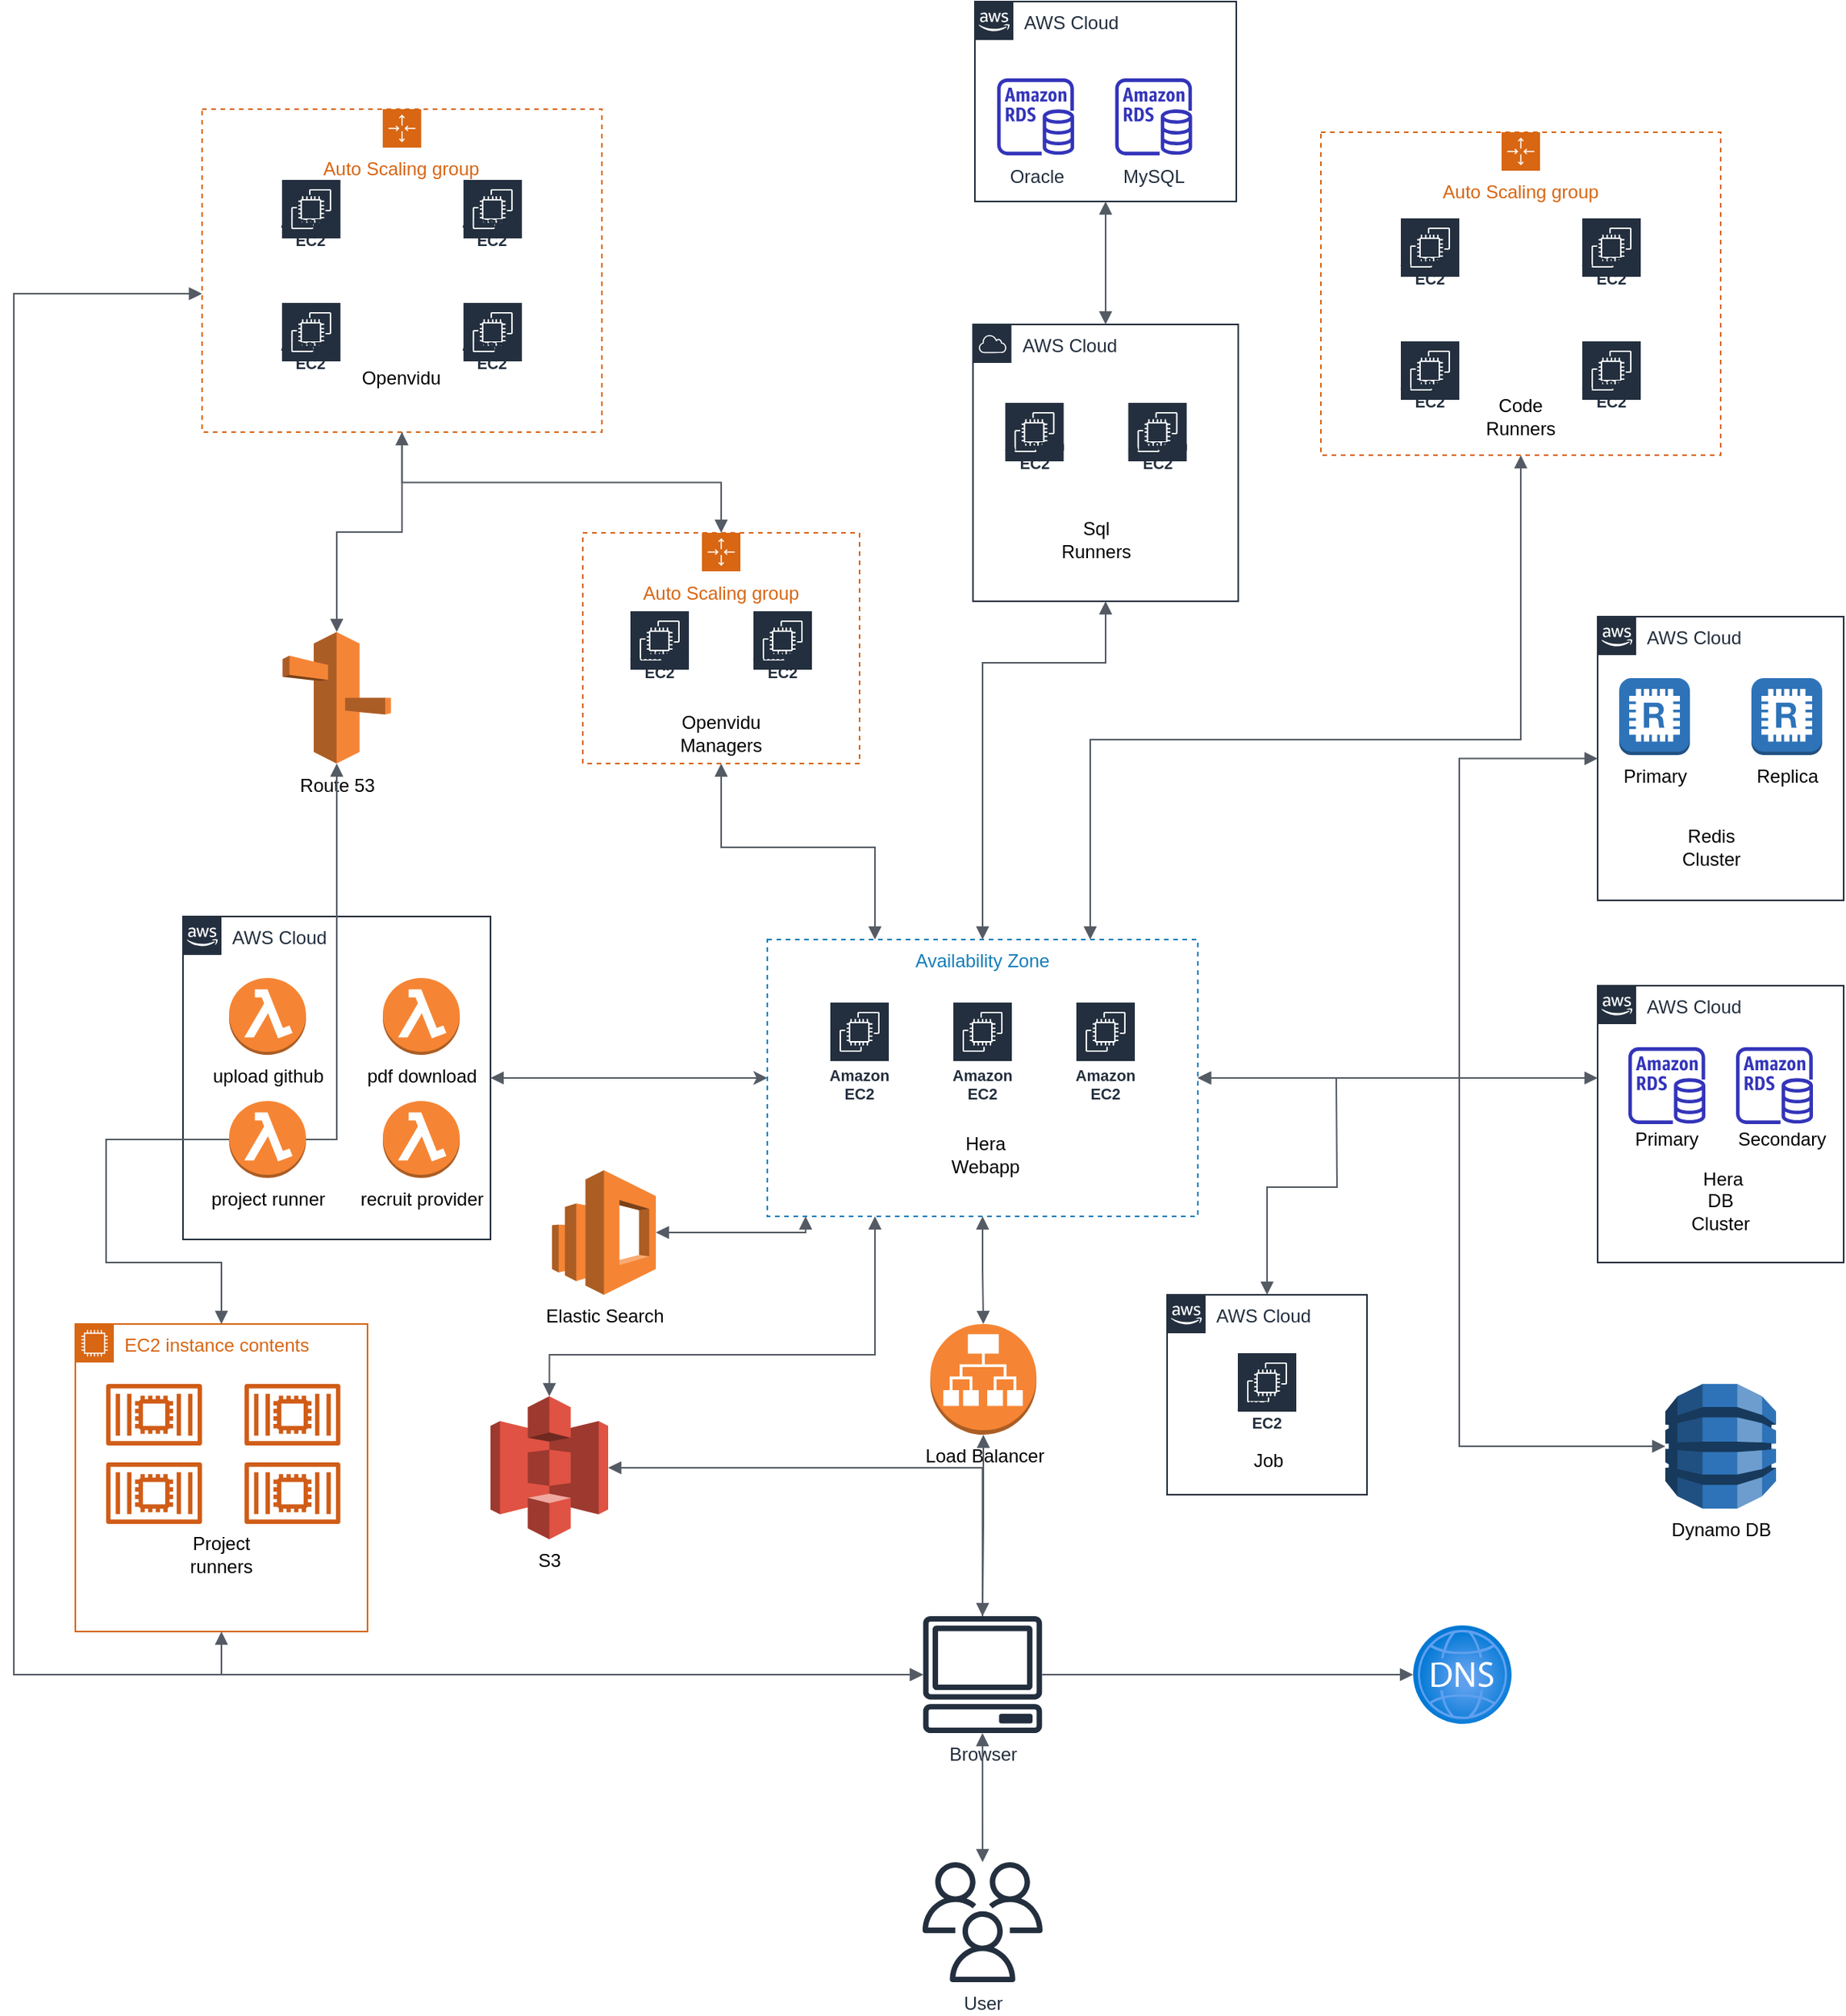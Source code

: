 <mxfile version="14.7.1" type="github">
  <diagram id="JcmjASRz75-bAb18qg5r" name="Page-1">
    <mxGraphModel dx="2062" dy="2631" grid="1" gridSize="10" guides="1" tooltips="1" connect="1" arrows="1" fold="1" page="1" pageScale="1" pageWidth="1500" pageHeight="1500" math="0" shadow="0">
      <root>
        <mxCell id="0" />
        <mxCell id="1" parent="0" />
        <mxCell id="aAPljOlNAcq2i1-3XsYK-1" value="User" style="outlineConnect=0;fontColor=#232F3E;gradientColor=none;fillColor=#232F3E;strokeColor=none;dashed=0;verticalLabelPosition=bottom;verticalAlign=top;align=center;html=1;fontSize=12;fontStyle=0;aspect=fixed;pointerEvents=1;shape=mxgraph.aws4.users;" parent="1" vertex="1">
          <mxGeometry x="681" y="-130" width="78" height="78" as="geometry" />
        </mxCell>
        <mxCell id="aAPljOlNAcq2i1-3XsYK-2" value="Browser" style="outlineConnect=0;fontColor=#232F3E;gradientColor=none;fillColor=#232F3E;strokeColor=none;dashed=0;verticalLabelPosition=bottom;verticalAlign=top;align=center;html=1;fontSize=12;fontStyle=0;aspect=fixed;pointerEvents=1;shape=mxgraph.aws4.client;" parent="1" vertex="1">
          <mxGeometry x="681" y="-290" width="78" height="76" as="geometry" />
        </mxCell>
        <mxCell id="aAPljOlNAcq2i1-3XsYK-3" value="" style="edgeStyle=orthogonalEdgeStyle;html=1;endArrow=block;elbow=vertical;startArrow=block;startFill=1;endFill=1;strokeColor=#545B64;rounded=0;" parent="1" source="aAPljOlNAcq2i1-3XsYK-2" target="aAPljOlNAcq2i1-3XsYK-1" edge="1">
          <mxGeometry width="100" relative="1" as="geometry">
            <mxPoint x="970" y="-520" as="sourcePoint" />
            <mxPoint x="720" y="-140" as="targetPoint" />
          </mxGeometry>
        </mxCell>
        <mxCell id="aAPljOlNAcq2i1-3XsYK-4" value="" style="aspect=fixed;html=1;points=[];align=center;image;fontSize=12;image=img/lib/azure2/networking/DNS_Zones.svg;" parent="1" vertex="1">
          <mxGeometry x="1000" y="-284" width="64" height="64" as="geometry" />
        </mxCell>
        <mxCell id="aAPljOlNAcq2i1-3XsYK-6" value="" style="edgeStyle=orthogonalEdgeStyle;html=1;endArrow=block;elbow=vertical;startArrow=none;startFill=0;endFill=1;strokeColor=#545B64;rounded=0;" parent="1" source="aAPljOlNAcq2i1-3XsYK-2" edge="1">
          <mxGeometry width="100" relative="1" as="geometry">
            <mxPoint x="970" y="-520" as="sourcePoint" />
            <mxPoint x="1000" y="-252" as="targetPoint" />
          </mxGeometry>
        </mxCell>
        <mxCell id="aAPljOlNAcq2i1-3XsYK-7" value="Load Balancer" style="outlineConnect=0;dashed=0;verticalLabelPosition=bottom;verticalAlign=top;align=center;html=1;shape=mxgraph.aws3.application_load_balancer;fillColor=#F58534;gradientColor=none;" parent="1" vertex="1">
          <mxGeometry x="686" y="-480" width="69" height="72" as="geometry" />
        </mxCell>
        <mxCell id="aAPljOlNAcq2i1-3XsYK-8" value="" style="edgeStyle=orthogonalEdgeStyle;html=1;endArrow=block;elbow=vertical;startArrow=block;startFill=1;endFill=1;strokeColor=#545B64;rounded=0;exitX=0.5;exitY=1;exitDx=0;exitDy=0;exitPerimeter=0;" parent="1" source="aAPljOlNAcq2i1-3XsYK-7" target="aAPljOlNAcq2i1-3XsYK-2" edge="1">
          <mxGeometry width="100" relative="1" as="geometry">
            <mxPoint x="970" y="-520" as="sourcePoint" />
            <mxPoint x="1070" y="-520" as="targetPoint" />
          </mxGeometry>
        </mxCell>
        <mxCell id="aAPljOlNAcq2i1-3XsYK-9" value="S3" style="outlineConnect=0;dashed=0;verticalLabelPosition=bottom;verticalAlign=top;align=center;html=1;shape=mxgraph.aws3.s3;fillColor=#E05243;gradientColor=none;" parent="1" vertex="1">
          <mxGeometry x="400" y="-433" width="76.5" height="93" as="geometry" />
        </mxCell>
        <mxCell id="aAPljOlNAcq2i1-3XsYK-12" value="Amazon EC2" style="outlineConnect=0;fontColor=#232F3E;gradientColor=none;strokeColor=#ffffff;fillColor=#232F3E;dashed=0;verticalLabelPosition=middle;verticalAlign=bottom;align=center;html=1;whiteSpace=wrap;fontSize=10;fontStyle=1;spacing=3;shape=mxgraph.aws4.productIcon;prIcon=mxgraph.aws4.ec2;" parent="1" vertex="1">
          <mxGeometry x="620" y="-690" width="40" height="70" as="geometry" />
        </mxCell>
        <mxCell id="aAPljOlNAcq2i1-3XsYK-13" value="Amazon EC2" style="outlineConnect=0;fontColor=#232F3E;gradientColor=none;strokeColor=#ffffff;fillColor=#232F3E;dashed=0;verticalLabelPosition=middle;verticalAlign=bottom;align=center;html=1;whiteSpace=wrap;fontSize=10;fontStyle=1;spacing=3;shape=mxgraph.aws4.productIcon;prIcon=mxgraph.aws4.ec2;" parent="1" vertex="1">
          <mxGeometry x="700" y="-690" width="40" height="70" as="geometry" />
        </mxCell>
        <mxCell id="aAPljOlNAcq2i1-3XsYK-14" value="Amazon EC2" style="outlineConnect=0;fontColor=#232F3E;gradientColor=none;strokeColor=#ffffff;fillColor=#232F3E;dashed=0;verticalLabelPosition=middle;verticalAlign=bottom;align=center;html=1;whiteSpace=wrap;fontSize=10;fontStyle=1;spacing=3;shape=mxgraph.aws4.productIcon;prIcon=mxgraph.aws4.ec2;" parent="1" vertex="1">
          <mxGeometry x="780" y="-690" width="40" height="70" as="geometry" />
        </mxCell>
        <mxCell id="aAPljOlNAcq2i1-3XsYK-15" value="Hera Webapp" style="text;html=1;strokeColor=none;fillColor=none;align=center;verticalAlign=middle;whiteSpace=wrap;rounded=0;" parent="1" vertex="1">
          <mxGeometry x="689" y="-600" width="66" height="20" as="geometry" />
        </mxCell>
        <mxCell id="aAPljOlNAcq2i1-3XsYK-17" value="Availability Zone" style="fillColor=none;strokeColor=#147EBA;dashed=1;verticalAlign=top;fontStyle=0;fontColor=#147EBA;" parent="1" vertex="1">
          <mxGeometry x="580" y="-730" width="280" height="180" as="geometry" />
        </mxCell>
        <mxCell id="aAPljOlNAcq2i1-3XsYK-18" value="" style="edgeStyle=orthogonalEdgeStyle;html=1;endArrow=block;elbow=vertical;startArrow=block;startFill=1;endFill=1;strokeColor=#545B64;rounded=0;exitX=0.5;exitY=1;exitDx=0;exitDy=0;entryX=0.5;entryY=0;entryDx=0;entryDy=0;entryPerimeter=0;" parent="1" source="aAPljOlNAcq2i1-3XsYK-17" target="aAPljOlNAcq2i1-3XsYK-7" edge="1">
          <mxGeometry width="100" relative="1" as="geometry">
            <mxPoint x="970" y="-530" as="sourcePoint" />
            <mxPoint x="720" y="-490" as="targetPoint" />
            <Array as="points" />
          </mxGeometry>
        </mxCell>
        <mxCell id="aAPljOlNAcq2i1-3XsYK-23" value="AWS Cloud" style="points=[[0,0],[0.25,0],[0.5,0],[0.75,0],[1,0],[1,0.25],[1,0.5],[1,0.75],[1,1],[0.75,1],[0.5,1],[0.25,1],[0,1],[0,0.75],[0,0.5],[0,0.25]];outlineConnect=0;gradientColor=none;html=1;whiteSpace=wrap;fontSize=12;fontStyle=0;shape=mxgraph.aws4.group;grIcon=mxgraph.aws4.group_aws_cloud_alt;strokeColor=#232F3E;fillColor=none;verticalAlign=top;align=left;spacingLeft=30;fontColor=#232F3E;dashed=0;" parent="1" vertex="1">
          <mxGeometry x="1120" y="-700" width="160" height="180" as="geometry" />
        </mxCell>
        <mxCell id="aAPljOlNAcq2i1-3XsYK-24" value="" style="outlineConnect=0;fontColor=#232F3E;gradientColor=none;fillColor=#3334B9;strokeColor=none;dashed=0;verticalLabelPosition=bottom;verticalAlign=top;align=center;html=1;fontSize=12;fontStyle=0;aspect=fixed;pointerEvents=1;shape=mxgraph.aws4.rds_instance;" parent="1" vertex="1">
          <mxGeometry x="1140" y="-660" width="50" height="50" as="geometry" />
        </mxCell>
        <mxCell id="aAPljOlNAcq2i1-3XsYK-25" value="" style="outlineConnect=0;fontColor=#232F3E;gradientColor=none;fillColor=#3334B9;strokeColor=none;dashed=0;verticalLabelPosition=bottom;verticalAlign=top;align=center;html=1;fontSize=12;fontStyle=0;aspect=fixed;pointerEvents=1;shape=mxgraph.aws4.rds_instance;" parent="1" vertex="1">
          <mxGeometry x="1210" y="-660" width="50" height="50" as="geometry" />
        </mxCell>
        <mxCell id="aAPljOlNAcq2i1-3XsYK-26" value="Primary" style="text;html=1;strokeColor=none;fillColor=none;align=center;verticalAlign=middle;whiteSpace=wrap;rounded=0;" parent="1" vertex="1">
          <mxGeometry x="1145" y="-610" width="40" height="20" as="geometry" />
        </mxCell>
        <mxCell id="aAPljOlNAcq2i1-3XsYK-27" value="Secondary" style="text;html=1;strokeColor=none;fillColor=none;align=center;verticalAlign=middle;whiteSpace=wrap;rounded=0;" parent="1" vertex="1">
          <mxGeometry x="1220" y="-610" width="40" height="20" as="geometry" />
        </mxCell>
        <mxCell id="aAPljOlNAcq2i1-3XsYK-29" value="&amp;nbsp;Hera DB Cluster" style="text;html=1;strokeColor=none;fillColor=none;align=center;verticalAlign=middle;whiteSpace=wrap;rounded=0;" parent="1" vertex="1">
          <mxGeometry x="1180" y="-570" width="40" height="20" as="geometry" />
        </mxCell>
        <mxCell id="aAPljOlNAcq2i1-3XsYK-30" value="Elastic Search" style="outlineConnect=0;dashed=0;verticalLabelPosition=bottom;verticalAlign=top;align=center;html=1;shape=mxgraph.aws3.elasticsearch_service;fillColor=#F58534;gradientColor=none;" parent="1" vertex="1">
          <mxGeometry x="440" y="-580" width="67.5" height="81" as="geometry" />
        </mxCell>
        <mxCell id="aAPljOlNAcq2i1-3XsYK-31" value="" style="edgeStyle=orthogonalEdgeStyle;html=1;endArrow=block;elbow=vertical;startArrow=block;startFill=1;endFill=1;strokeColor=#545B64;rounded=0;exitX=1;exitY=0.5;exitDx=0;exitDy=0;exitPerimeter=0;entryX=0.089;entryY=1;entryDx=0;entryDy=0;entryPerimeter=0;" parent="1" source="aAPljOlNAcq2i1-3XsYK-30" target="aAPljOlNAcq2i1-3XsYK-17" edge="1">
          <mxGeometry width="100" relative="1" as="geometry">
            <mxPoint x="750" y="-520" as="sourcePoint" />
            <mxPoint x="850" y="-520" as="targetPoint" />
          </mxGeometry>
        </mxCell>
        <mxCell id="aAPljOlNAcq2i1-3XsYK-32" value="AWS Cloud" style="points=[[0,0],[0.25,0],[0.5,0],[0.75,0],[1,0],[1,0.25],[1,0.5],[1,0.75],[1,1],[0.75,1],[0.5,1],[0.25,1],[0,1],[0,0.75],[0,0.5],[0,0.25]];outlineConnect=0;gradientColor=none;html=1;whiteSpace=wrap;fontSize=12;fontStyle=0;shape=mxgraph.aws4.group;grIcon=mxgraph.aws4.group_aws_cloud_alt;strokeColor=#232F3E;fillColor=none;verticalAlign=top;align=left;spacingLeft=30;fontColor=#232F3E;dashed=0;" parent="1" vertex="1">
          <mxGeometry x="200" y="-745" width="200" height="210" as="geometry" />
        </mxCell>
        <mxCell id="aAPljOlNAcq2i1-3XsYK-33" value="upload github" style="outlineConnect=0;dashed=0;verticalLabelPosition=bottom;verticalAlign=top;align=center;html=1;shape=mxgraph.aws3.lambda_function;fillColor=#F58534;gradientColor=none;" parent="1" vertex="1">
          <mxGeometry x="230" y="-705" width="50" height="50" as="geometry" />
        </mxCell>
        <mxCell id="aAPljOlNAcq2i1-3XsYK-34" value="pdf download" style="outlineConnect=0;dashed=0;verticalLabelPosition=bottom;verticalAlign=top;align=center;html=1;shape=mxgraph.aws3.lambda_function;fillColor=#F58534;gradientColor=none;" parent="1" vertex="1">
          <mxGeometry x="330" y="-705" width="50" height="50" as="geometry" />
        </mxCell>
        <mxCell id="aAPljOlNAcq2i1-3XsYK-36" value="project runner" style="outlineConnect=0;dashed=0;verticalLabelPosition=bottom;verticalAlign=top;align=center;html=1;shape=mxgraph.aws3.lambda_function;fillColor=#F58534;gradientColor=none;" parent="1" vertex="1">
          <mxGeometry x="230" y="-625" width="50" height="50" as="geometry" />
        </mxCell>
        <mxCell id="aAPljOlNAcq2i1-3XsYK-37" value="recruit provider" style="outlineConnect=0;dashed=0;verticalLabelPosition=bottom;verticalAlign=top;align=center;html=1;shape=mxgraph.aws3.lambda_function;fillColor=#F58534;gradientColor=none;" parent="1" vertex="1">
          <mxGeometry x="330" y="-625" width="50" height="50" as="geometry" />
        </mxCell>
        <mxCell id="aAPljOlNAcq2i1-3XsYK-39" value="" style="edgeStyle=orthogonalEdgeStyle;html=1;endArrow=classic;elbow=vertical;startArrow=block;startFill=1;strokeColor=#545B64;rounded=0;exitX=1;exitY=0.5;exitDx=0;exitDy=0;entryX=0;entryY=0.5;entryDx=0;entryDy=0;endFill=1;" parent="1" source="aAPljOlNAcq2i1-3XsYK-32" target="aAPljOlNAcq2i1-3XsYK-17" edge="1">
          <mxGeometry width="100" relative="1" as="geometry">
            <mxPoint x="750" y="-530" as="sourcePoint" />
            <mxPoint x="850" y="-530" as="targetPoint" />
          </mxGeometry>
        </mxCell>
        <mxCell id="aAPljOlNAcq2i1-3XsYK-40" value="Route 53&lt;br&gt;" style="outlineConnect=0;dashed=0;verticalLabelPosition=bottom;verticalAlign=top;align=center;html=1;shape=mxgraph.aws3.route_53;fillColor=#F58536;gradientColor=none;" parent="1" vertex="1">
          <mxGeometry x="264.75" y="-930" width="70.5" height="85.5" as="geometry" />
        </mxCell>
        <mxCell id="aAPljOlNAcq2i1-3XsYK-46" value="" style="edgeStyle=orthogonalEdgeStyle;html=1;endArrow=none;elbow=vertical;startArrow=block;startFill=1;strokeColor=#545B64;rounded=0;exitX=0.5;exitY=1;exitDx=0;exitDy=0;exitPerimeter=0;entryX=1;entryY=0.5;entryDx=0;entryDy=0;entryPerimeter=0;" parent="1" source="aAPljOlNAcq2i1-3XsYK-40" target="aAPljOlNAcq2i1-3XsYK-36" edge="1">
          <mxGeometry width="100" relative="1" as="geometry">
            <mxPoint x="750" y="-530" as="sourcePoint" />
            <mxPoint x="300" y="-750" as="targetPoint" />
          </mxGeometry>
        </mxCell>
        <mxCell id="aAPljOlNAcq2i1-3XsYK-47" value="Dynamo DB" style="outlineConnect=0;dashed=0;verticalLabelPosition=bottom;verticalAlign=top;align=center;html=1;shape=mxgraph.aws3.dynamo_db;fillColor=#2E73B8;gradientColor=none;" parent="1" vertex="1">
          <mxGeometry x="1164" y="-441" width="72" height="81" as="geometry" />
        </mxCell>
        <mxCell id="aAPljOlNAcq2i1-3XsYK-49" value="AWS Cloud" style="points=[[0,0],[0.25,0],[0.5,0],[0.75,0],[1,0],[1,0.25],[1,0.5],[1,0.75],[1,1],[0.75,1],[0.5,1],[0.25,1],[0,1],[0,0.75],[0,0.5],[0,0.25]];outlineConnect=0;gradientColor=none;html=1;whiteSpace=wrap;fontSize=12;fontStyle=0;shape=mxgraph.aws4.group;grIcon=mxgraph.aws4.group_aws_cloud_alt;strokeColor=#232F3E;fillColor=none;verticalAlign=top;align=left;spacingLeft=30;fontColor=#232F3E;dashed=0;" parent="1" vertex="1">
          <mxGeometry x="1120" y="-940" width="160" height="184.5" as="geometry" />
        </mxCell>
        <mxCell id="aAPljOlNAcq2i1-3XsYK-50" value="Primary" style="outlineConnect=0;dashed=0;verticalLabelPosition=bottom;verticalAlign=top;align=center;html=1;shape=mxgraph.aws3.redis;fillColor=#2E73B8;gradientColor=none;" parent="1" vertex="1">
          <mxGeometry x="1134" y="-900" width="46" height="50" as="geometry" />
        </mxCell>
        <mxCell id="aAPljOlNAcq2i1-3XsYK-51" value="Replica" style="outlineConnect=0;dashed=0;verticalLabelPosition=bottom;verticalAlign=top;align=center;html=1;shape=mxgraph.aws3.redis;fillColor=#2E73B8;gradientColor=none;" parent="1" vertex="1">
          <mxGeometry x="1220" y="-900" width="46" height="50" as="geometry" />
        </mxCell>
        <mxCell id="aAPljOlNAcq2i1-3XsYK-52" value="Redis Cluster" style="text;html=1;strokeColor=none;fillColor=none;align=center;verticalAlign=middle;whiteSpace=wrap;rounded=0;" parent="1" vertex="1">
          <mxGeometry x="1174" y="-800" width="40" height="20" as="geometry" />
        </mxCell>
        <mxCell id="aAPljOlNAcq2i1-3XsYK-54" value="EC2 instance contents" style="points=[[0,0],[0.25,0],[0.5,0],[0.75,0],[1,0],[1,0.25],[1,0.5],[1,0.75],[1,1],[0.75,1],[0.5,1],[0.25,1],[0,1],[0,0.75],[0,0.5],[0,0.25]];outlineConnect=0;gradientColor=none;html=1;whiteSpace=wrap;fontSize=12;fontStyle=0;shape=mxgraph.aws4.group;grIcon=mxgraph.aws4.group_ec2_instance_contents;strokeColor=#D86613;fillColor=none;verticalAlign=top;align=left;spacingLeft=30;fontColor=#D86613;dashed=0;" parent="1" vertex="1">
          <mxGeometry x="130" y="-480" width="190" height="200" as="geometry" />
        </mxCell>
        <mxCell id="aAPljOlNAcq2i1-3XsYK-59" value="Project runners" style="text;html=1;strokeColor=none;fillColor=none;align=center;verticalAlign=middle;whiteSpace=wrap;rounded=0;" parent="1" vertex="1">
          <mxGeometry x="205" y="-340" width="40" height="20" as="geometry" />
        </mxCell>
        <mxCell id="aAPljOlNAcq2i1-3XsYK-60" value="" style="edgeStyle=orthogonalEdgeStyle;html=1;endArrow=block;elbow=vertical;startArrow=block;startFill=1;endFill=1;strokeColor=#545B64;rounded=0;exitX=0.25;exitY=1;exitDx=0;exitDy=0;entryX=0.5;entryY=0;entryDx=0;entryDy=0;entryPerimeter=0;" parent="1" source="aAPljOlNAcq2i1-3XsYK-17" target="aAPljOlNAcq2i1-3XsYK-9" edge="1">
          <mxGeometry width="100" relative="1" as="geometry">
            <mxPoint x="750" y="-510" as="sourcePoint" />
            <mxPoint x="850" y="-510" as="targetPoint" />
            <Array as="points">
              <mxPoint x="650" y="-460" />
              <mxPoint x="438" y="-460" />
            </Array>
          </mxGeometry>
        </mxCell>
        <mxCell id="aAPljOlNAcq2i1-3XsYK-61" value="" style="edgeStyle=orthogonalEdgeStyle;html=1;endArrow=none;elbow=vertical;startArrow=block;startFill=1;strokeColor=#545B64;rounded=0;exitX=1;exitY=0.5;exitDx=0;exitDy=0;exitPerimeter=0;" parent="1" source="aAPljOlNAcq2i1-3XsYK-9" target="aAPljOlNAcq2i1-3XsYK-2" edge="1">
          <mxGeometry width="100" relative="1" as="geometry">
            <mxPoint x="750" y="-510" as="sourcePoint" />
            <mxPoint x="850" y="-510" as="targetPoint" />
          </mxGeometry>
        </mxCell>
        <mxCell id="aAPljOlNAcq2i1-3XsYK-62" value="" style="edgeStyle=orthogonalEdgeStyle;html=1;endArrow=block;elbow=vertical;startArrow=block;startFill=1;endFill=1;strokeColor=#545B64;rounded=0;exitX=0.5;exitY=1;exitDx=0;exitDy=0;" parent="1" source="aAPljOlNAcq2i1-3XsYK-54" target="aAPljOlNAcq2i1-3XsYK-2" edge="1">
          <mxGeometry width="100" relative="1" as="geometry">
            <mxPoint x="220" y="-252" as="sourcePoint" />
            <mxPoint x="670" y="-240" as="targetPoint" />
          </mxGeometry>
        </mxCell>
        <mxCell id="aAPljOlNAcq2i1-3XsYK-63" value="AWS Cloud" style="points=[[0,0],[0.25,0],[0.5,0],[0.75,0],[1,0],[1,0.25],[1,0.5],[1,0.75],[1,1],[0.75,1],[0.5,1],[0.25,1],[0,1],[0,0.75],[0,0.5],[0,0.25]];outlineConnect=0;gradientColor=none;html=1;whiteSpace=wrap;fontSize=12;fontStyle=0;shape=mxgraph.aws4.group;grIcon=mxgraph.aws4.group_aws_cloud;strokeColor=#232F3E;fillColor=none;verticalAlign=top;align=left;spacingLeft=30;fontColor=#232F3E;dashed=0;" parent="1" vertex="1">
          <mxGeometry x="713.75" y="-1130" width="172.5" height="180" as="geometry" />
        </mxCell>
        <mxCell id="aAPljOlNAcq2i1-3XsYK-64" value="Amazon EC2" style="outlineConnect=0;fontColor=#232F3E;gradientColor=none;strokeColor=#ffffff;fillColor=#232F3E;dashed=0;verticalLabelPosition=middle;verticalAlign=bottom;align=center;html=1;whiteSpace=wrap;fontSize=10;fontStyle=1;spacing=3;shape=mxgraph.aws4.productIcon;prIcon=mxgraph.aws4.ec2;" parent="1" vertex="1">
          <mxGeometry x="733.75" y="-1080" width="40" height="50" as="geometry" />
        </mxCell>
        <mxCell id="aAPljOlNAcq2i1-3XsYK-65" value="Amazon EC2" style="outlineConnect=0;fontColor=#232F3E;gradientColor=none;strokeColor=#ffffff;fillColor=#232F3E;dashed=0;verticalLabelPosition=middle;verticalAlign=bottom;align=center;html=1;whiteSpace=wrap;fontSize=10;fontStyle=1;spacing=3;shape=mxgraph.aws4.productIcon;prIcon=mxgraph.aws4.ec2;" parent="1" vertex="1">
          <mxGeometry x="813.75" y="-1080" width="40" height="50" as="geometry" />
        </mxCell>
        <mxCell id="aAPljOlNAcq2i1-3XsYK-66" value="Sql Runners" style="text;html=1;strokeColor=none;fillColor=none;align=center;verticalAlign=middle;whiteSpace=wrap;rounded=0;" parent="1" vertex="1">
          <mxGeometry x="773.75" y="-1000" width="40" height="20" as="geometry" />
        </mxCell>
        <mxCell id="aAPljOlNAcq2i1-3XsYK-67" value="Oracle" style="outlineConnect=0;fontColor=#232F3E;gradientColor=none;fillColor=#3334B9;strokeColor=none;dashed=0;verticalLabelPosition=bottom;verticalAlign=top;align=center;html=1;fontSize=12;fontStyle=0;aspect=fixed;pointerEvents=1;shape=mxgraph.aws4.rds_instance;" parent="1" vertex="1">
          <mxGeometry x="729.5" y="-1290" width="50" height="50" as="geometry" />
        </mxCell>
        <mxCell id="aAPljOlNAcq2i1-3XsYK-68" value="MySQL" style="outlineConnect=0;fontColor=#232F3E;gradientColor=none;fillColor=#3334B9;strokeColor=none;dashed=0;verticalLabelPosition=bottom;verticalAlign=top;align=center;html=1;fontSize=12;fontStyle=0;aspect=fixed;pointerEvents=1;shape=mxgraph.aws4.rds_instance;" parent="1" vertex="1">
          <mxGeometry x="806.25" y="-1290" width="50" height="50" as="geometry" />
        </mxCell>
        <mxCell id="aAPljOlNAcq2i1-3XsYK-69" value="AWS Cloud" style="points=[[0,0],[0.25,0],[0.5,0],[0.75,0],[1,0],[1,0.25],[1,0.5],[1,0.75],[1,1],[0.75,1],[0.5,1],[0.25,1],[0,1],[0,0.75],[0,0.5],[0,0.25]];outlineConnect=0;gradientColor=none;html=1;whiteSpace=wrap;fontSize=12;fontStyle=0;shape=mxgraph.aws4.group;grIcon=mxgraph.aws4.group_aws_cloud_alt;strokeColor=#232F3E;fillColor=none;verticalAlign=top;align=left;spacingLeft=30;fontColor=#232F3E;dashed=0;" parent="1" vertex="1">
          <mxGeometry x="715" y="-1340" width="170" height="130" as="geometry" />
        </mxCell>
        <mxCell id="aAPljOlNAcq2i1-3XsYK-71" value="" style="edgeStyle=orthogonalEdgeStyle;html=1;endArrow=block;elbow=vertical;startArrow=block;startFill=1;endFill=1;strokeColor=#545B64;rounded=0;entryX=0.5;entryY=0;entryDx=0;entryDy=0;" parent="1" source="aAPljOlNAcq2i1-3XsYK-69" target="aAPljOlNAcq2i1-3XsYK-63" edge="1">
          <mxGeometry width="100" relative="1" as="geometry">
            <mxPoint x="793.75" y="-1170" as="sourcePoint" />
            <mxPoint x="994.75" y="-1150" as="targetPoint" />
          </mxGeometry>
        </mxCell>
        <mxCell id="aAPljOlNAcq2i1-3XsYK-73" value="" style="edgeStyle=orthogonalEdgeStyle;html=1;endArrow=block;elbow=vertical;startArrow=block;startFill=1;endFill=1;strokeColor=#545B64;rounded=0;entryX=0.5;entryY=0;entryDx=0;entryDy=0;exitX=0.5;exitY=1;exitDx=0;exitDy=0;" parent="1" source="aAPljOlNAcq2i1-3XsYK-63" target="aAPljOlNAcq2i1-3XsYK-17" edge="1">
          <mxGeometry width="100" relative="1" as="geometry">
            <mxPoint x="450" y="-700" as="sourcePoint" />
            <mxPoint x="550" y="-700" as="targetPoint" />
            <Array as="points">
              <mxPoint x="800" y="-910" />
              <mxPoint x="720" y="-910" />
            </Array>
          </mxGeometry>
        </mxCell>
        <mxCell id="aAPljOlNAcq2i1-3XsYK-74" value="" style="edgeStyle=orthogonalEdgeStyle;html=1;endArrow=block;elbow=vertical;startArrow=block;startFill=1;endFill=1;strokeColor=#545B64;rounded=0;entryX=0;entryY=0.5;entryDx=0;entryDy=0;entryPerimeter=0;exitX=1;exitY=0.5;exitDx=0;exitDy=0;" parent="1" source="aAPljOlNAcq2i1-3XsYK-17" target="aAPljOlNAcq2i1-3XsYK-47" edge="1">
          <mxGeometry width="100" relative="1" as="geometry">
            <mxPoint x="860" y="-600.5" as="sourcePoint" />
            <mxPoint x="960" y="-600.5" as="targetPoint" />
            <Array as="points">
              <mxPoint x="1030" y="-640" />
              <mxPoint x="1030" y="-400" />
            </Array>
          </mxGeometry>
        </mxCell>
        <mxCell id="aAPljOlNAcq2i1-3XsYK-75" value="Auto Scaling group" style="points=[[0,0],[0.25,0],[0.5,0],[0.75,0],[1,0],[1,0.25],[1,0.5],[1,0.75],[1,1],[0.75,1],[0.5,1],[0.25,1],[0,1],[0,0.75],[0,0.5],[0,0.25]];outlineConnect=0;gradientColor=none;html=1;whiteSpace=wrap;fontSize=12;fontStyle=0;shape=mxgraph.aws4.groupCenter;grIcon=mxgraph.aws4.group_auto_scaling_group;grStroke=1;strokeColor=#D86613;fillColor=none;verticalAlign=top;align=center;fontColor=#D86613;dashed=1;spacingTop=25;" parent="1" vertex="1">
          <mxGeometry x="460" y="-994.5" width="180" height="150" as="geometry" />
        </mxCell>
        <mxCell id="aAPljOlNAcq2i1-3XsYK-76" value="Amazon EC2" style="outlineConnect=0;fontColor=#232F3E;gradientColor=none;strokeColor=#ffffff;fillColor=#232F3E;dashed=0;verticalLabelPosition=middle;verticalAlign=bottom;align=center;html=1;whiteSpace=wrap;fontSize=10;fontStyle=1;spacing=3;shape=mxgraph.aws4.productIcon;prIcon=mxgraph.aws4.ec2;" parent="1" vertex="1">
          <mxGeometry x="490" y="-944.5" width="40" height="50" as="geometry" />
        </mxCell>
        <mxCell id="aAPljOlNAcq2i1-3XsYK-77" value="Amazon EC2" style="outlineConnect=0;fontColor=#232F3E;gradientColor=none;strokeColor=#ffffff;fillColor=#232F3E;dashed=0;verticalLabelPosition=middle;verticalAlign=bottom;align=center;html=1;whiteSpace=wrap;fontSize=10;fontStyle=1;spacing=3;shape=mxgraph.aws4.productIcon;prIcon=mxgraph.aws4.ec2;" parent="1" vertex="1">
          <mxGeometry x="570" y="-944.5" width="40" height="50" as="geometry" />
        </mxCell>
        <mxCell id="aAPljOlNAcq2i1-3XsYK-78" value="Openvidu Managers" style="text;html=1;strokeColor=none;fillColor=none;align=center;verticalAlign=middle;whiteSpace=wrap;rounded=0;" parent="1" vertex="1">
          <mxGeometry x="530" y="-874.5" width="40" height="20" as="geometry" />
        </mxCell>
        <mxCell id="aAPljOlNAcq2i1-3XsYK-81" value="Amazon EC2" style="outlineConnect=0;fontColor=#232F3E;gradientColor=none;strokeColor=#ffffff;fillColor=#232F3E;dashed=0;verticalLabelPosition=middle;verticalAlign=bottom;align=center;html=1;whiteSpace=wrap;fontSize=10;fontStyle=1;spacing=3;shape=mxgraph.aws4.productIcon;prIcon=mxgraph.aws4.ec2;" parent="1" vertex="1">
          <mxGeometry x="991" y="-1200" width="40" height="50" as="geometry" />
        </mxCell>
        <mxCell id="aAPljOlNAcq2i1-3XsYK-82" value="Amazon EC2" style="outlineConnect=0;fontColor=#232F3E;gradientColor=none;strokeColor=#ffffff;fillColor=#232F3E;dashed=0;verticalLabelPosition=middle;verticalAlign=bottom;align=center;html=1;whiteSpace=wrap;fontSize=10;fontStyle=1;spacing=3;shape=mxgraph.aws4.productIcon;prIcon=mxgraph.aws4.ec2;" parent="1" vertex="1">
          <mxGeometry x="1109" y="-1200" width="40" height="50" as="geometry" />
        </mxCell>
        <mxCell id="aAPljOlNAcq2i1-3XsYK-83" value="Amazon EC2" style="outlineConnect=0;fontColor=#232F3E;gradientColor=none;strokeColor=#ffffff;fillColor=#232F3E;dashed=0;verticalLabelPosition=middle;verticalAlign=bottom;align=center;html=1;whiteSpace=wrap;fontSize=10;fontStyle=1;spacing=3;shape=mxgraph.aws4.productIcon;prIcon=mxgraph.aws4.ec2;" parent="1" vertex="1">
          <mxGeometry x="991" y="-1120" width="40" height="50" as="geometry" />
        </mxCell>
        <mxCell id="aAPljOlNAcq2i1-3XsYK-84" value="Amazon EC2" style="outlineConnect=0;fontColor=#232F3E;gradientColor=none;strokeColor=#ffffff;fillColor=#232F3E;dashed=0;verticalLabelPosition=middle;verticalAlign=bottom;align=center;html=1;whiteSpace=wrap;fontSize=10;fontStyle=1;spacing=3;shape=mxgraph.aws4.productIcon;prIcon=mxgraph.aws4.ec2;" parent="1" vertex="1">
          <mxGeometry x="1109" y="-1120" width="40" height="50" as="geometry" />
        </mxCell>
        <mxCell id="aAPljOlNAcq2i1-3XsYK-85" value="Code Runners" style="text;html=1;strokeColor=none;fillColor=none;align=center;verticalAlign=middle;whiteSpace=wrap;rounded=0;" parent="1" vertex="1">
          <mxGeometry x="1050" y="-1080" width="40" height="20" as="geometry" />
        </mxCell>
        <mxCell id="aAPljOlNAcq2i1-3XsYK-86" value="" style="edgeStyle=orthogonalEdgeStyle;html=1;endArrow=block;elbow=vertical;startArrow=block;startFill=1;endFill=1;strokeColor=#545B64;rounded=0;exitX=0.5;exitY=1;exitDx=0;exitDy=0;entryX=0.75;entryY=0;entryDx=0;entryDy=0;" parent="1" source="aAPljOlNAcq2i1-3XsYK-107" target="aAPljOlNAcq2i1-3XsYK-17" edge="1">
          <mxGeometry width="100" relative="1" as="geometry">
            <mxPoint x="1070" y="-1010" as="sourcePoint" />
            <mxPoint x="850" y="-760" as="targetPoint" />
            <Array as="points">
              <mxPoint x="1070" y="-860" />
              <mxPoint x="790" y="-860" />
            </Array>
          </mxGeometry>
        </mxCell>
        <mxCell id="aAPljOlNAcq2i1-3XsYK-87" value="" style="edgeStyle=orthogonalEdgeStyle;html=1;endArrow=block;elbow=vertical;startArrow=block;startFill=1;endFill=1;strokeColor=#545B64;rounded=0;exitX=1;exitY=0.5;exitDx=0;exitDy=0;" parent="1" source="aAPljOlNAcq2i1-3XsYK-17" edge="1">
          <mxGeometry width="100" relative="1" as="geometry">
            <mxPoint x="810" y="-774.75" as="sourcePoint" />
            <mxPoint x="1120" y="-640" as="targetPoint" />
            <Array as="points">
              <mxPoint x="1120" y="-640" />
            </Array>
          </mxGeometry>
        </mxCell>
        <mxCell id="aAPljOlNAcq2i1-3XsYK-88" value="" style="edgeStyle=orthogonalEdgeStyle;html=1;endArrow=block;elbow=vertical;startArrow=block;startFill=1;endFill=1;strokeColor=#545B64;rounded=0;entryX=0;entryY=0.5;entryDx=0;entryDy=0;exitX=1;exitY=0.5;exitDx=0;exitDy=0;" parent="1" source="aAPljOlNAcq2i1-3XsYK-17" target="aAPljOlNAcq2i1-3XsYK-49" edge="1">
          <mxGeometry width="100" relative="1" as="geometry">
            <mxPoint x="930" y="-780" as="sourcePoint" />
            <mxPoint x="1030" y="-780" as="targetPoint" />
            <Array as="points">
              <mxPoint x="1030" y="-640" />
              <mxPoint x="1030" y="-848" />
            </Array>
          </mxGeometry>
        </mxCell>
        <mxCell id="aAPljOlNAcq2i1-3XsYK-89" value="" style="edgeStyle=orthogonalEdgeStyle;html=1;endArrow=block;elbow=vertical;startArrow=block;startFill=1;endFill=1;strokeColor=#545B64;rounded=0;exitX=0.5;exitY=1;exitDx=0;exitDy=0;entryX=0.25;entryY=0;entryDx=0;entryDy=0;" parent="1" source="aAPljOlNAcq2i1-3XsYK-75" target="aAPljOlNAcq2i1-3XsYK-17" edge="1">
          <mxGeometry width="100" relative="1" as="geometry">
            <mxPoint x="540" y="-790.5" as="sourcePoint" />
            <mxPoint x="640" y="-790.5" as="targetPoint" />
            <Array as="points">
              <mxPoint x="550" y="-790" />
              <mxPoint x="650" y="-790" />
            </Array>
          </mxGeometry>
        </mxCell>
        <mxCell id="aAPljOlNAcq2i1-3XsYK-93" value="" style="outlineConnect=0;fontColor=#232F3E;gradientColor=none;fillColor=#D05C17;strokeColor=none;dashed=0;verticalLabelPosition=bottom;verticalAlign=top;align=center;html=1;fontSize=12;fontStyle=0;aspect=fixed;pointerEvents=1;shape=mxgraph.aws4.container_2;" parent="1" vertex="1">
          <mxGeometry x="150" y="-441" width="62.4" height="40" as="geometry" />
        </mxCell>
        <mxCell id="aAPljOlNAcq2i1-3XsYK-94" value="" style="outlineConnect=0;fontColor=#232F3E;gradientColor=none;fillColor=#D05C17;strokeColor=none;dashed=0;verticalLabelPosition=bottom;verticalAlign=top;align=center;html=1;fontSize=12;fontStyle=0;aspect=fixed;pointerEvents=1;shape=mxgraph.aws4.container_2;" parent="1" vertex="1">
          <mxGeometry x="240" y="-441" width="62.4" height="40" as="geometry" />
        </mxCell>
        <mxCell id="aAPljOlNAcq2i1-3XsYK-95" value="" style="outlineConnect=0;fontColor=#232F3E;gradientColor=none;fillColor=#D05C17;strokeColor=none;dashed=0;verticalLabelPosition=bottom;verticalAlign=top;align=center;html=1;fontSize=12;fontStyle=0;aspect=fixed;pointerEvents=1;shape=mxgraph.aws4.container_2;" parent="1" vertex="1">
          <mxGeometry x="150" y="-390" width="62.4" height="40" as="geometry" />
        </mxCell>
        <mxCell id="aAPljOlNAcq2i1-3XsYK-96" value="" style="outlineConnect=0;fontColor=#232F3E;gradientColor=none;fillColor=#D05C17;strokeColor=none;dashed=0;verticalLabelPosition=bottom;verticalAlign=top;align=center;html=1;fontSize=12;fontStyle=0;aspect=fixed;pointerEvents=1;shape=mxgraph.aws4.container_2;" parent="1" vertex="1">
          <mxGeometry x="240" y="-390" width="62.4" height="40" as="geometry" />
        </mxCell>
        <mxCell id="aAPljOlNAcq2i1-3XsYK-104" value="" style="edgeStyle=orthogonalEdgeStyle;html=1;endArrow=block;elbow=vertical;startArrow=block;startFill=1;endFill=1;strokeColor=#545B64;rounded=0;exitX=0.5;exitY=1;exitDx=0;exitDy=0;entryX=0.5;entryY=0;entryDx=0;entryDy=0;" parent="1" source="CVgpk_ud2EWG72v5k5a4-15" target="aAPljOlNAcq2i1-3XsYK-75" edge="1">
          <mxGeometry width="100" relative="1" as="geometry">
            <mxPoint x="305" y="-1050" as="sourcePoint" />
            <mxPoint x="392.15" y="-1000" as="targetPoint" />
          </mxGeometry>
        </mxCell>
        <mxCell id="aAPljOlNAcq2i1-3XsYK-105" value="" style="edgeStyle=orthogonalEdgeStyle;html=1;endArrow=block;elbow=vertical;startArrow=block;startFill=1;endFill=1;strokeColor=#545B64;rounded=0;" parent="1" source="aAPljOlNAcq2i1-3XsYK-2" target="CVgpk_ud2EWG72v5k5a4-15" edge="1">
          <mxGeometry width="100" relative="1" as="geometry">
            <mxPoint x="40" y="-1051" as="sourcePoint" />
            <mxPoint x="205" y="-1150" as="targetPoint" />
            <Array as="points">
              <mxPoint x="90" y="-252" />
              <mxPoint x="90" y="-1150" />
            </Array>
          </mxGeometry>
        </mxCell>
        <mxCell id="aAPljOlNAcq2i1-3XsYK-107" value="Auto Scaling group" style="points=[[0,0],[0.25,0],[0.5,0],[0.75,0],[1,0],[1,0.25],[1,0.5],[1,0.75],[1,1],[0.75,1],[0.5,1],[0.25,1],[0,1],[0,0.75],[0,0.5],[0,0.25]];outlineConnect=0;gradientColor=none;html=1;whiteSpace=wrap;fontSize=12;fontStyle=0;shape=mxgraph.aws4.groupCenter;grIcon=mxgraph.aws4.group_auto_scaling_group;grStroke=1;strokeColor=#D86613;fillColor=none;verticalAlign=top;align=center;fontColor=#D86613;dashed=1;spacingTop=25;" parent="1" vertex="1">
          <mxGeometry x="940" y="-1255" width="260" height="210" as="geometry" />
        </mxCell>
        <mxCell id="aAPljOlNAcq2i1-3XsYK-108" value="" style="edgeStyle=orthogonalEdgeStyle;html=1;endArrow=block;elbow=vertical;startArrow=none;endFill=1;strokeColor=#545B64;rounded=0;exitX=0.5;exitY=1;exitDx=0;exitDy=0;entryX=0.5;entryY=0;entryDx=0;entryDy=0;entryPerimeter=0;" parent="1" source="CVgpk_ud2EWG72v5k5a4-15" target="aAPljOlNAcq2i1-3XsYK-40" edge="1">
          <mxGeometry width="100" relative="1" as="geometry">
            <mxPoint x="255" y="-1050" as="sourcePoint" />
            <mxPoint x="305" y="-945.5" as="targetPoint" />
          </mxGeometry>
        </mxCell>
        <mxCell id="aAPljOlNAcq2i1-3XsYK-109" value="" style="edgeStyle=orthogonalEdgeStyle;html=1;endArrow=block;elbow=vertical;startArrow=none;endFill=1;strokeColor=#545B64;rounded=0;entryX=0.5;entryY=0;entryDx=0;entryDy=0;exitX=0;exitY=0.5;exitDx=0;exitDy=0;exitPerimeter=0;" parent="1" source="aAPljOlNAcq2i1-3XsYK-36" target="aAPljOlNAcq2i1-3XsYK-54" edge="1">
          <mxGeometry width="100" relative="1" as="geometry">
            <mxPoint x="150" y="-590" as="sourcePoint" />
            <mxPoint x="231.2" y="-510" as="targetPoint" />
            <Array as="points">
              <mxPoint x="150" y="-600" />
              <mxPoint x="150" y="-520" />
              <mxPoint x="225" y="-520" />
            </Array>
          </mxGeometry>
        </mxCell>
        <mxCell id="fFpg9BO9MH1pxhnR3Hef-1" value="AWS Cloud" style="points=[[0,0],[0.25,0],[0.5,0],[0.75,0],[1,0],[1,0.25],[1,0.5],[1,0.75],[1,1],[0.75,1],[0.5,1],[0.25,1],[0,1],[0,0.75],[0,0.5],[0,0.25]];outlineConnect=0;gradientColor=none;html=1;whiteSpace=wrap;fontSize=12;fontStyle=0;shape=mxgraph.aws4.group;grIcon=mxgraph.aws4.group_aws_cloud_alt;strokeColor=#232F3E;fillColor=none;verticalAlign=top;align=left;spacingLeft=30;fontColor=#232F3E;dashed=0;" parent="1" vertex="1">
          <mxGeometry x="840" y="-499" width="130" height="130" as="geometry" />
        </mxCell>
        <mxCell id="fFpg9BO9MH1pxhnR3Hef-2" value="Amazon EC2" style="outlineConnect=0;fontColor=#232F3E;gradientColor=none;strokeColor=#ffffff;fillColor=#232F3E;dashed=0;verticalLabelPosition=middle;verticalAlign=bottom;align=center;html=1;whiteSpace=wrap;fontSize=10;fontStyle=1;spacing=3;shape=mxgraph.aws4.productIcon;prIcon=mxgraph.aws4.ec2;" parent="1" vertex="1">
          <mxGeometry x="885" y="-462" width="40" height="56" as="geometry" />
        </mxCell>
        <mxCell id="fFpg9BO9MH1pxhnR3Hef-3" value="Job" style="text;html=1;strokeColor=none;fillColor=none;align=center;verticalAlign=middle;whiteSpace=wrap;rounded=0;" parent="1" vertex="1">
          <mxGeometry x="886.25" y="-401" width="40" height="20" as="geometry" />
        </mxCell>
        <mxCell id="fFpg9BO9MH1pxhnR3Hef-4" value="" style="edgeStyle=orthogonalEdgeStyle;html=1;endArrow=none;elbow=vertical;startArrow=block;startFill=1;endFill=0;strokeColor=#545B64;rounded=0;exitX=0.5;exitY=0;exitDx=0;exitDy=0;" parent="1" source="fFpg9BO9MH1pxhnR3Hef-1" edge="1">
          <mxGeometry width="100" relative="1" as="geometry">
            <mxPoint x="910" y="-560.5" as="sourcePoint" />
            <mxPoint x="950" y="-640" as="targetPoint" />
          </mxGeometry>
        </mxCell>
        <mxCell id="CVgpk_ud2EWG72v5k5a4-9" value="Amazon EC2" style="outlineConnect=0;fontColor=#232F3E;gradientColor=none;strokeColor=#ffffff;fillColor=#232F3E;dashed=0;verticalLabelPosition=middle;verticalAlign=bottom;align=center;html=1;whiteSpace=wrap;fontSize=10;fontStyle=1;spacing=3;shape=mxgraph.aws4.productIcon;prIcon=mxgraph.aws4.ec2;" vertex="1" parent="1">
          <mxGeometry x="263.4" y="-1225" width="40" height="50" as="geometry" />
        </mxCell>
        <mxCell id="CVgpk_ud2EWG72v5k5a4-10" value="Amazon EC2" style="outlineConnect=0;fontColor=#232F3E;gradientColor=none;strokeColor=#ffffff;fillColor=#232F3E;dashed=0;verticalLabelPosition=middle;verticalAlign=bottom;align=center;html=1;whiteSpace=wrap;fontSize=10;fontStyle=1;spacing=3;shape=mxgraph.aws4.productIcon;prIcon=mxgraph.aws4.ec2;" vertex="1" parent="1">
          <mxGeometry x="381.4" y="-1225" width="40" height="50" as="geometry" />
        </mxCell>
        <mxCell id="CVgpk_ud2EWG72v5k5a4-11" value="Amazon EC2" style="outlineConnect=0;fontColor=#232F3E;gradientColor=none;strokeColor=#ffffff;fillColor=#232F3E;dashed=0;verticalLabelPosition=middle;verticalAlign=bottom;align=center;html=1;whiteSpace=wrap;fontSize=10;fontStyle=1;spacing=3;shape=mxgraph.aws4.productIcon;prIcon=mxgraph.aws4.ec2;" vertex="1" parent="1">
          <mxGeometry x="263.4" y="-1145" width="40" height="50" as="geometry" />
        </mxCell>
        <mxCell id="CVgpk_ud2EWG72v5k5a4-12" value="Amazon EC2" style="outlineConnect=0;fontColor=#232F3E;gradientColor=none;strokeColor=#ffffff;fillColor=#232F3E;dashed=0;verticalLabelPosition=middle;verticalAlign=bottom;align=center;html=1;whiteSpace=wrap;fontSize=10;fontStyle=1;spacing=3;shape=mxgraph.aws4.productIcon;prIcon=mxgraph.aws4.ec2;" vertex="1" parent="1">
          <mxGeometry x="381.4" y="-1145" width="40" height="50" as="geometry" />
        </mxCell>
        <mxCell id="CVgpk_ud2EWG72v5k5a4-13" value="Openvidu" style="text;html=1;strokeColor=none;fillColor=none;align=center;verticalAlign=middle;whiteSpace=wrap;rounded=0;" vertex="1" parent="1">
          <mxGeometry x="322.4" y="-1105" width="40" height="20" as="geometry" />
        </mxCell>
        <mxCell id="CVgpk_ud2EWG72v5k5a4-15" value="Auto Scaling group" style="points=[[0,0],[0.25,0],[0.5,0],[0.75,0],[1,0],[1,0.25],[1,0.5],[1,0.75],[1,1],[0.75,1],[0.5,1],[0.25,1],[0,1],[0,0.75],[0,0.5],[0,0.25]];outlineConnect=0;gradientColor=none;html=1;whiteSpace=wrap;fontSize=12;fontStyle=0;shape=mxgraph.aws4.groupCenter;grIcon=mxgraph.aws4.group_auto_scaling_group;grStroke=1;strokeColor=#D86613;fillColor=none;verticalAlign=top;align=center;fontColor=#D86613;dashed=1;spacingTop=25;" vertex="1" parent="1">
          <mxGeometry x="212.4" y="-1270" width="260" height="210" as="geometry" />
        </mxCell>
      </root>
    </mxGraphModel>
  </diagram>
</mxfile>
